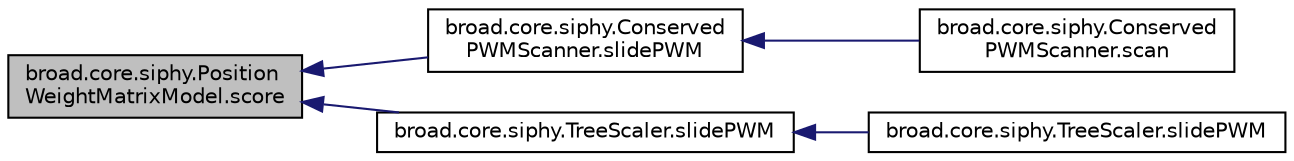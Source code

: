 digraph "broad.core.siphy.PositionWeightMatrixModel.score"
{
  edge [fontname="Helvetica",fontsize="10",labelfontname="Helvetica",labelfontsize="10"];
  node [fontname="Helvetica",fontsize="10",shape=record];
  rankdir="LR";
  Node1 [label="broad.core.siphy.Position\lWeightMatrixModel.score",height=0.2,width=0.4,color="black", fillcolor="grey75", style="filled" fontcolor="black"];
  Node1 -> Node2 [dir="back",color="midnightblue",fontsize="10",style="solid",fontname="Helvetica"];
  Node2 [label="broad.core.siphy.Conserved\lPWMScanner.slidePWM",height=0.2,width=0.4,color="black", fillcolor="white", style="filled",URL="$classbroad_1_1core_1_1siphy_1_1_conserved_p_w_m_scanner.html#ae52325a0d90721ed2ae2afe3d244f578"];
  Node2 -> Node3 [dir="back",color="midnightblue",fontsize="10",style="solid",fontname="Helvetica"];
  Node3 [label="broad.core.siphy.Conserved\lPWMScanner.scan",height=0.2,width=0.4,color="black", fillcolor="white", style="filled",URL="$classbroad_1_1core_1_1siphy_1_1_conserved_p_w_m_scanner.html#a7d0bda7cc27e224befcf4d4f7653ba35"];
  Node1 -> Node4 [dir="back",color="midnightblue",fontsize="10",style="solid",fontname="Helvetica"];
  Node4 [label="broad.core.siphy.TreeScaler.slidePWM",height=0.2,width=0.4,color="black", fillcolor="white", style="filled",URL="$classbroad_1_1core_1_1siphy_1_1_tree_scaler.html#ab203584b3ace8a8a7c80781f94dde180"];
  Node4 -> Node5 [dir="back",color="midnightblue",fontsize="10",style="solid",fontname="Helvetica"];
  Node5 [label="broad.core.siphy.TreeScaler.slidePWM",height=0.2,width=0.4,color="black", fillcolor="white", style="filled",URL="$classbroad_1_1core_1_1siphy_1_1_tree_scaler.html#a45de3c44b31473586a9783d20de81554"];
}
